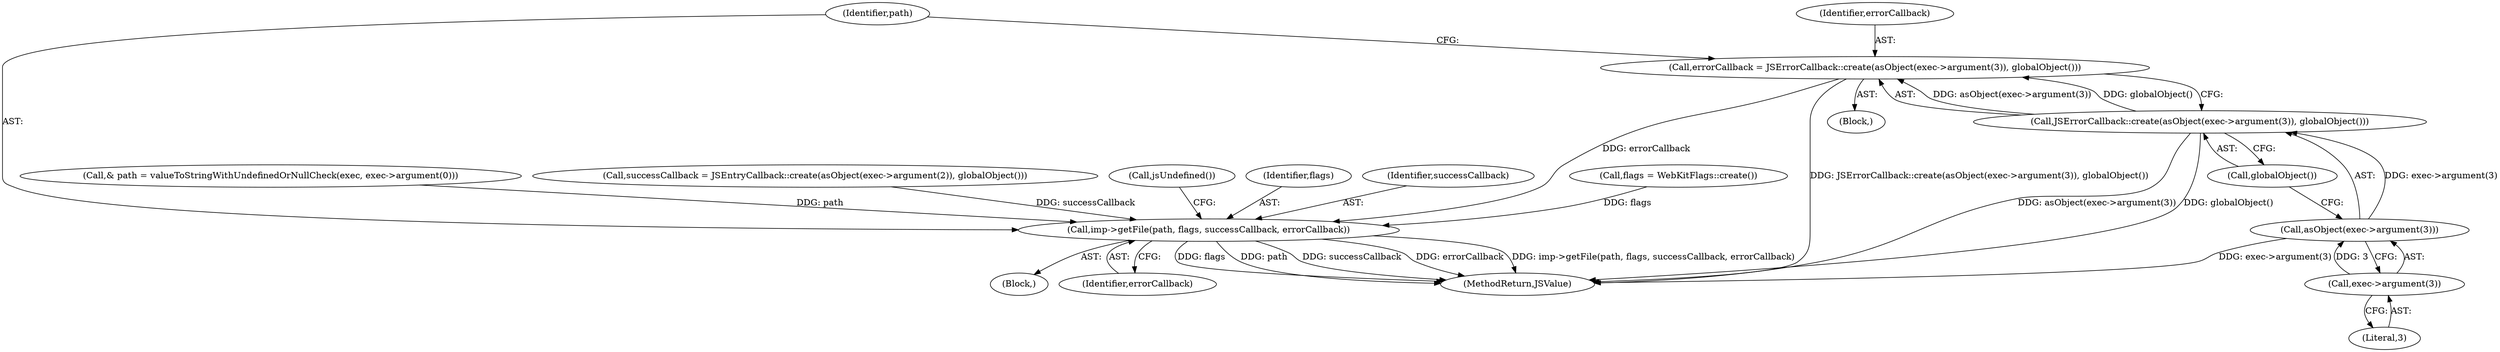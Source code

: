 digraph "0_Chrome_b944f670bb7a8a919daac497a4ea0536c954c201_3@API" {
"1000234" [label="(Call,errorCallback = JSErrorCallback::create(asObject(exec->argument(3)), globalObject()))"];
"1000236" [label="(Call,JSErrorCallback::create(asObject(exec->argument(3)), globalObject()))"];
"1000237" [label="(Call,asObject(exec->argument(3)))"];
"1000238" [label="(Call,exec->argument(3))"];
"1000241" [label="(Call,imp->getFile(path, flags, successCallback, errorCallback))"];
"1000238" [label="(Call,exec->argument(3))"];
"1000240" [label="(Call,globalObject())"];
"1000119" [label="(Call,& path = valueToStringWithUndefinedOrNullCheck(exec, exec->argument(0)))"];
"1000206" [label="(Call,successCallback = JSEntryCallback::create(asObject(exec->argument(2)), globalObject()))"];
"1000224" [label="(Block,)"];
"1000239" [label="(Literal,3)"];
"1000247" [label="(Call,jsUndefined())"];
"1000102" [label="(Block,)"];
"1000235" [label="(Identifier,errorCallback)"];
"1000236" [label="(Call,JSErrorCallback::create(asObject(exec->argument(3)), globalObject()))"];
"1000237" [label="(Call,asObject(exec->argument(3)))"];
"1000245" [label="(Identifier,errorCallback)"];
"1000241" [label="(Call,imp->getFile(path, flags, successCallback, errorCallback))"];
"1000243" [label="(Identifier,flags)"];
"1000244" [label="(Identifier,successCallback)"];
"1000156" [label="(Call,flags = WebKitFlags::create())"];
"1000242" [label="(Identifier,path)"];
"1000234" [label="(Call,errorCallback = JSErrorCallback::create(asObject(exec->argument(3)), globalObject()))"];
"1000248" [label="(MethodReturn,JSValue)"];
"1000234" -> "1000224"  [label="AST: "];
"1000234" -> "1000236"  [label="CFG: "];
"1000235" -> "1000234"  [label="AST: "];
"1000236" -> "1000234"  [label="AST: "];
"1000242" -> "1000234"  [label="CFG: "];
"1000234" -> "1000248"  [label="DDG: JSErrorCallback::create(asObject(exec->argument(3)), globalObject())"];
"1000236" -> "1000234"  [label="DDG: asObject(exec->argument(3))"];
"1000236" -> "1000234"  [label="DDG: globalObject()"];
"1000234" -> "1000241"  [label="DDG: errorCallback"];
"1000236" -> "1000240"  [label="CFG: "];
"1000237" -> "1000236"  [label="AST: "];
"1000240" -> "1000236"  [label="AST: "];
"1000236" -> "1000248"  [label="DDG: asObject(exec->argument(3))"];
"1000236" -> "1000248"  [label="DDG: globalObject()"];
"1000237" -> "1000236"  [label="DDG: exec->argument(3)"];
"1000237" -> "1000238"  [label="CFG: "];
"1000238" -> "1000237"  [label="AST: "];
"1000240" -> "1000237"  [label="CFG: "];
"1000237" -> "1000248"  [label="DDG: exec->argument(3)"];
"1000238" -> "1000237"  [label="DDG: 3"];
"1000238" -> "1000239"  [label="CFG: "];
"1000239" -> "1000238"  [label="AST: "];
"1000241" -> "1000102"  [label="AST: "];
"1000241" -> "1000245"  [label="CFG: "];
"1000242" -> "1000241"  [label="AST: "];
"1000243" -> "1000241"  [label="AST: "];
"1000244" -> "1000241"  [label="AST: "];
"1000245" -> "1000241"  [label="AST: "];
"1000247" -> "1000241"  [label="CFG: "];
"1000241" -> "1000248"  [label="DDG: path"];
"1000241" -> "1000248"  [label="DDG: successCallback"];
"1000241" -> "1000248"  [label="DDG: errorCallback"];
"1000241" -> "1000248"  [label="DDG: imp->getFile(path, flags, successCallback, errorCallback)"];
"1000241" -> "1000248"  [label="DDG: flags"];
"1000119" -> "1000241"  [label="DDG: path"];
"1000156" -> "1000241"  [label="DDG: flags"];
"1000206" -> "1000241"  [label="DDG: successCallback"];
}

